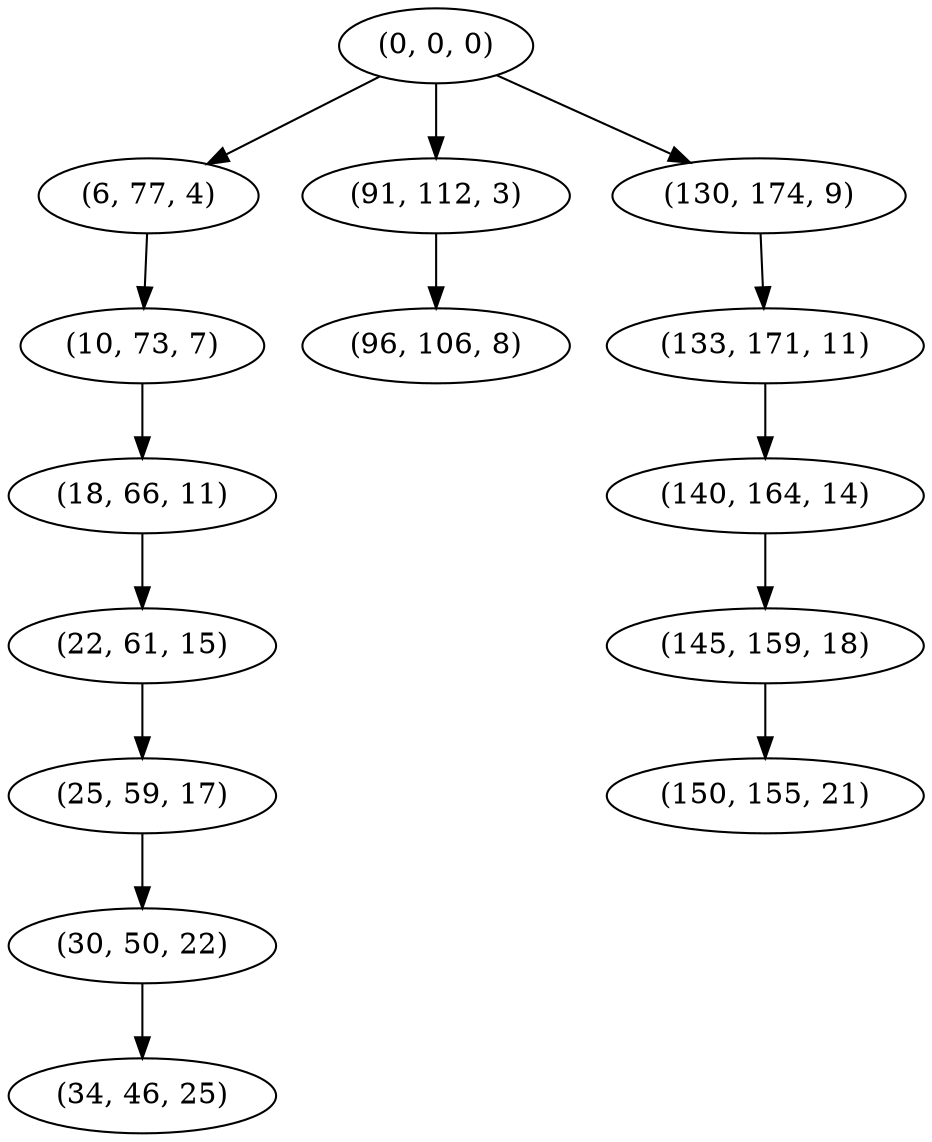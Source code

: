 digraph tree {
    "(0, 0, 0)";
    "(6, 77, 4)";
    "(10, 73, 7)";
    "(18, 66, 11)";
    "(22, 61, 15)";
    "(25, 59, 17)";
    "(30, 50, 22)";
    "(34, 46, 25)";
    "(91, 112, 3)";
    "(96, 106, 8)";
    "(130, 174, 9)";
    "(133, 171, 11)";
    "(140, 164, 14)";
    "(145, 159, 18)";
    "(150, 155, 21)";
    "(0, 0, 0)" -> "(6, 77, 4)";
    "(0, 0, 0)" -> "(91, 112, 3)";
    "(0, 0, 0)" -> "(130, 174, 9)";
    "(6, 77, 4)" -> "(10, 73, 7)";
    "(10, 73, 7)" -> "(18, 66, 11)";
    "(18, 66, 11)" -> "(22, 61, 15)";
    "(22, 61, 15)" -> "(25, 59, 17)";
    "(25, 59, 17)" -> "(30, 50, 22)";
    "(30, 50, 22)" -> "(34, 46, 25)";
    "(91, 112, 3)" -> "(96, 106, 8)";
    "(130, 174, 9)" -> "(133, 171, 11)";
    "(133, 171, 11)" -> "(140, 164, 14)";
    "(140, 164, 14)" -> "(145, 159, 18)";
    "(145, 159, 18)" -> "(150, 155, 21)";
}
